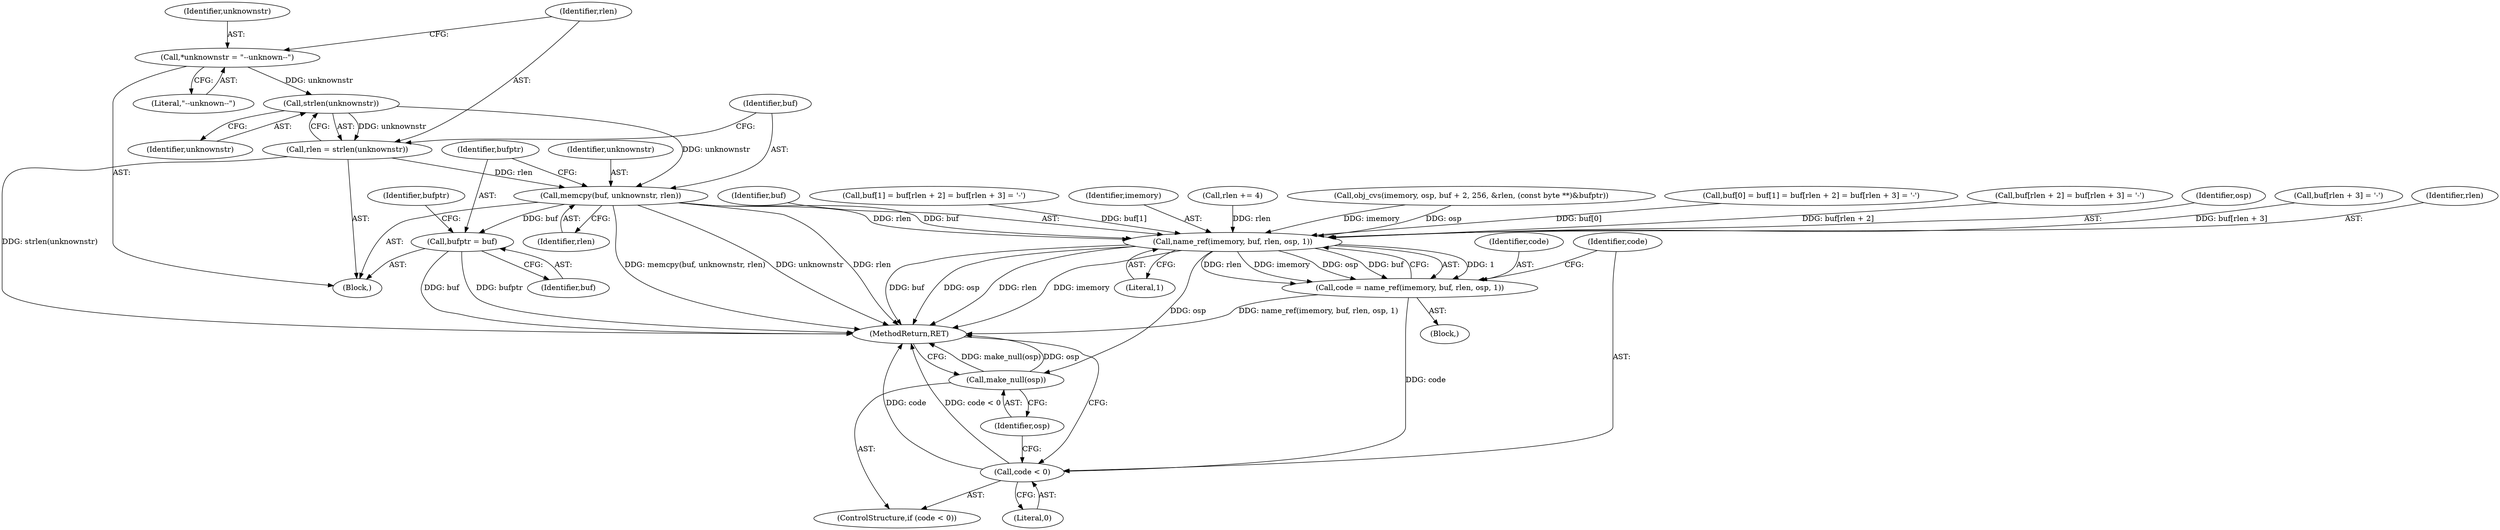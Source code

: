 digraph "0_ghostscript_a6807394bd94b708be24758287b606154daaaed9@API" {
"1000746" [label="(Call,strlen(unknownstr))"];
"1000741" [label="(Call,*unknownstr = \"--unknown--\")"];
"1000744" [label="(Call,rlen = strlen(unknownstr))"];
"1000748" [label="(Call,memcpy(buf, unknownstr, rlen))"];
"1000752" [label="(Call,bufptr = buf)"];
"1000814" [label="(Call,name_ref(imemory, buf, rlen, osp, 1))"];
"1000812" [label="(Call,code = name_ref(imemory, buf, rlen, osp, 1))"];
"1000821" [label="(Call,code < 0)"];
"1000824" [label="(Call,make_null(osp))"];
"1000739" [label="(Block,)"];
"1000781" [label="(Call,buf[1] = buf[rlen + 2] = buf[rlen + 3] = '-')"];
"1000812" [label="(Call,code = name_ref(imemory, buf, rlen, osp, 1))"];
"1000743" [label="(Literal,\"--unknown--\")"];
"1000815" [label="(Identifier,imemory)"];
"1000741" [label="(Call,*unknownstr = \"--unknown--\")"];
"1000749" [label="(Identifier,buf)"];
"1000825" [label="(Identifier,osp)"];
"1000820" [label="(ControlStructure,if (code < 0))"];
"1000745" [label="(Identifier,rlen)"];
"1000753" [label="(Identifier,bufptr)"];
"1000798" [label="(Call,rlen += 4)"];
"1000821" [label="(Call,code < 0)"];
"1000722" [label="(Call,obj_cvs(imemory, osp, buf + 2, 256, &rlen, (const byte **)&bufptr))"];
"1000824" [label="(Call,make_null(osp))"];
"1000777" [label="(Call,buf[0] = buf[1] = buf[rlen + 2] = buf[rlen + 3] = '-')"];
"1000747" [label="(Identifier,unknownstr)"];
"1000744" [label="(Call,rlen = strlen(unknownstr))"];
"1000811" [label="(Block,)"];
"1000754" [label="(Identifier,buf)"];
"1000750" [label="(Identifier,unknownstr)"];
"1000814" [label="(Call,name_ref(imemory, buf, rlen, osp, 1))"];
"1000785" [label="(Call,buf[rlen + 2] = buf[rlen + 3] = '-')"];
"1000751" [label="(Identifier,rlen)"];
"1000818" [label="(Identifier,osp)"];
"1000791" [label="(Call,buf[rlen + 3] = '-')"];
"1000826" [label="(MethodReturn,RET)"];
"1000746" [label="(Call,strlen(unknownstr))"];
"1000817" [label="(Identifier,rlen)"];
"1000810" [label="(Identifier,bufptr)"];
"1000823" [label="(Literal,0)"];
"1000752" [label="(Call,bufptr = buf)"];
"1000748" [label="(Call,memcpy(buf, unknownstr, rlen))"];
"1000742" [label="(Identifier,unknownstr)"];
"1000819" [label="(Literal,1)"];
"1000816" [label="(Identifier,buf)"];
"1000813" [label="(Identifier,code)"];
"1000822" [label="(Identifier,code)"];
"1000746" -> "1000744"  [label="AST: "];
"1000746" -> "1000747"  [label="CFG: "];
"1000747" -> "1000746"  [label="AST: "];
"1000744" -> "1000746"  [label="CFG: "];
"1000746" -> "1000744"  [label="DDG: unknownstr"];
"1000741" -> "1000746"  [label="DDG: unknownstr"];
"1000746" -> "1000748"  [label="DDG: unknownstr"];
"1000741" -> "1000739"  [label="AST: "];
"1000741" -> "1000743"  [label="CFG: "];
"1000742" -> "1000741"  [label="AST: "];
"1000743" -> "1000741"  [label="AST: "];
"1000745" -> "1000741"  [label="CFG: "];
"1000744" -> "1000739"  [label="AST: "];
"1000745" -> "1000744"  [label="AST: "];
"1000749" -> "1000744"  [label="CFG: "];
"1000744" -> "1000826"  [label="DDG: strlen(unknownstr)"];
"1000744" -> "1000748"  [label="DDG: rlen"];
"1000748" -> "1000739"  [label="AST: "];
"1000748" -> "1000751"  [label="CFG: "];
"1000749" -> "1000748"  [label="AST: "];
"1000750" -> "1000748"  [label="AST: "];
"1000751" -> "1000748"  [label="AST: "];
"1000753" -> "1000748"  [label="CFG: "];
"1000748" -> "1000826"  [label="DDG: rlen"];
"1000748" -> "1000826"  [label="DDG: memcpy(buf, unknownstr, rlen)"];
"1000748" -> "1000826"  [label="DDG: unknownstr"];
"1000748" -> "1000752"  [label="DDG: buf"];
"1000748" -> "1000814"  [label="DDG: buf"];
"1000748" -> "1000814"  [label="DDG: rlen"];
"1000752" -> "1000739"  [label="AST: "];
"1000752" -> "1000754"  [label="CFG: "];
"1000753" -> "1000752"  [label="AST: "];
"1000754" -> "1000752"  [label="AST: "];
"1000810" -> "1000752"  [label="CFG: "];
"1000752" -> "1000826"  [label="DDG: buf"];
"1000752" -> "1000826"  [label="DDG: bufptr"];
"1000814" -> "1000812"  [label="AST: "];
"1000814" -> "1000819"  [label="CFG: "];
"1000815" -> "1000814"  [label="AST: "];
"1000816" -> "1000814"  [label="AST: "];
"1000817" -> "1000814"  [label="AST: "];
"1000818" -> "1000814"  [label="AST: "];
"1000819" -> "1000814"  [label="AST: "];
"1000812" -> "1000814"  [label="CFG: "];
"1000814" -> "1000826"  [label="DDG: buf"];
"1000814" -> "1000826"  [label="DDG: osp"];
"1000814" -> "1000826"  [label="DDG: rlen"];
"1000814" -> "1000826"  [label="DDG: imemory"];
"1000814" -> "1000812"  [label="DDG: 1"];
"1000814" -> "1000812"  [label="DDG: rlen"];
"1000814" -> "1000812"  [label="DDG: imemory"];
"1000814" -> "1000812"  [label="DDG: osp"];
"1000814" -> "1000812"  [label="DDG: buf"];
"1000722" -> "1000814"  [label="DDG: imemory"];
"1000722" -> "1000814"  [label="DDG: osp"];
"1000781" -> "1000814"  [label="DDG: buf[1]"];
"1000785" -> "1000814"  [label="DDG: buf[rlen + 2]"];
"1000777" -> "1000814"  [label="DDG: buf[0]"];
"1000791" -> "1000814"  [label="DDG: buf[rlen + 3]"];
"1000798" -> "1000814"  [label="DDG: rlen"];
"1000814" -> "1000824"  [label="DDG: osp"];
"1000812" -> "1000811"  [label="AST: "];
"1000813" -> "1000812"  [label="AST: "];
"1000822" -> "1000812"  [label="CFG: "];
"1000812" -> "1000826"  [label="DDG: name_ref(imemory, buf, rlen, osp, 1)"];
"1000812" -> "1000821"  [label="DDG: code"];
"1000821" -> "1000820"  [label="AST: "];
"1000821" -> "1000823"  [label="CFG: "];
"1000822" -> "1000821"  [label="AST: "];
"1000823" -> "1000821"  [label="AST: "];
"1000825" -> "1000821"  [label="CFG: "];
"1000826" -> "1000821"  [label="CFG: "];
"1000821" -> "1000826"  [label="DDG: code"];
"1000821" -> "1000826"  [label="DDG: code < 0"];
"1000824" -> "1000820"  [label="AST: "];
"1000824" -> "1000825"  [label="CFG: "];
"1000825" -> "1000824"  [label="AST: "];
"1000826" -> "1000824"  [label="CFG: "];
"1000824" -> "1000826"  [label="DDG: make_null(osp)"];
"1000824" -> "1000826"  [label="DDG: osp"];
}
